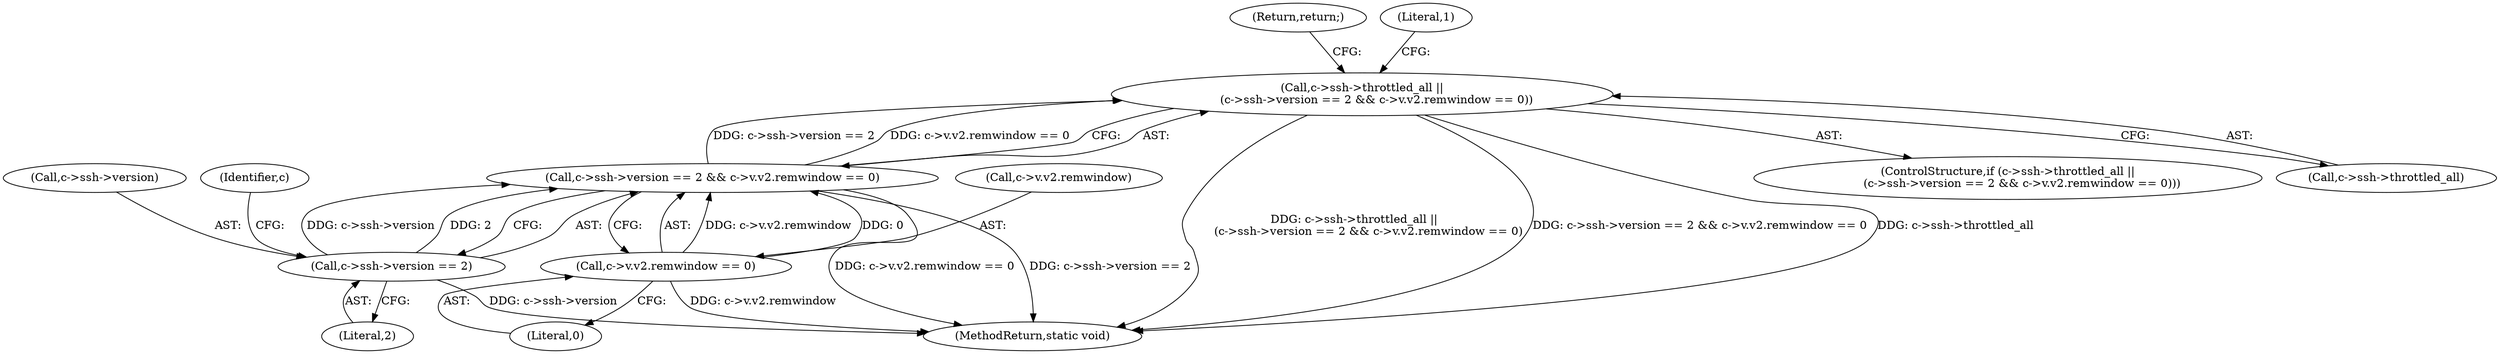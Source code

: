 digraph "0_tartarus_4ff22863d895cb7ebfced4cf923a012a614adaa8@pointer" {
"1000313" [label="(Call,c->ssh->throttled_all ||\n        (c->ssh->version == 2 && c->v.v2.remwindow == 0))"];
"1000319" [label="(Call,c->ssh->version == 2 && c->v.v2.remwindow == 0)"];
"1000320" [label="(Call,c->ssh->version == 2)"];
"1000327" [label="(Call,c->v.v2.remwindow == 0)"];
"1000336" [label="(Return,return;)"];
"1000335" [label="(Literal,0)"];
"1000321" [label="(Call,c->ssh->version)"];
"1000319" [label="(Call,c->ssh->version == 2 && c->v.v2.remwindow == 0)"];
"1000320" [label="(Call,c->ssh->version == 2)"];
"1000312" [label="(ControlStructure,if (c->ssh->throttled_all ||\n        (c->ssh->version == 2 && c->v.v2.remwindow == 0)))"];
"1000328" [label="(Call,c->v.v2.remwindow)"];
"1000331" [label="(Identifier,c)"];
"1000338" [label="(Literal,1)"];
"1000314" [label="(Call,c->ssh->throttled_all)"];
"1000313" [label="(Call,c->ssh->throttled_all ||\n        (c->ssh->version == 2 && c->v.v2.remwindow == 0))"];
"1000326" [label="(Literal,2)"];
"1000327" [label="(Call,c->v.v2.remwindow == 0)"];
"1000496" [label="(MethodReturn,static void)"];
"1000313" -> "1000312"  [label="AST: "];
"1000313" -> "1000314"  [label="CFG: "];
"1000313" -> "1000319"  [label="CFG: "];
"1000314" -> "1000313"  [label="AST: "];
"1000319" -> "1000313"  [label="AST: "];
"1000336" -> "1000313"  [label="CFG: "];
"1000338" -> "1000313"  [label="CFG: "];
"1000313" -> "1000496"  [label="DDG: c->ssh->throttled_all ||\n        (c->ssh->version == 2 && c->v.v2.remwindow == 0)"];
"1000313" -> "1000496"  [label="DDG: c->ssh->version == 2 && c->v.v2.remwindow == 0"];
"1000313" -> "1000496"  [label="DDG: c->ssh->throttled_all"];
"1000319" -> "1000313"  [label="DDG: c->ssh->version == 2"];
"1000319" -> "1000313"  [label="DDG: c->v.v2.remwindow == 0"];
"1000319" -> "1000320"  [label="CFG: "];
"1000319" -> "1000327"  [label="CFG: "];
"1000320" -> "1000319"  [label="AST: "];
"1000327" -> "1000319"  [label="AST: "];
"1000319" -> "1000496"  [label="DDG: c->v.v2.remwindow == 0"];
"1000319" -> "1000496"  [label="DDG: c->ssh->version == 2"];
"1000320" -> "1000319"  [label="DDG: c->ssh->version"];
"1000320" -> "1000319"  [label="DDG: 2"];
"1000327" -> "1000319"  [label="DDG: c->v.v2.remwindow"];
"1000327" -> "1000319"  [label="DDG: 0"];
"1000320" -> "1000326"  [label="CFG: "];
"1000321" -> "1000320"  [label="AST: "];
"1000326" -> "1000320"  [label="AST: "];
"1000331" -> "1000320"  [label="CFG: "];
"1000320" -> "1000496"  [label="DDG: c->ssh->version"];
"1000327" -> "1000335"  [label="CFG: "];
"1000328" -> "1000327"  [label="AST: "];
"1000335" -> "1000327"  [label="AST: "];
"1000327" -> "1000496"  [label="DDG: c->v.v2.remwindow"];
}

